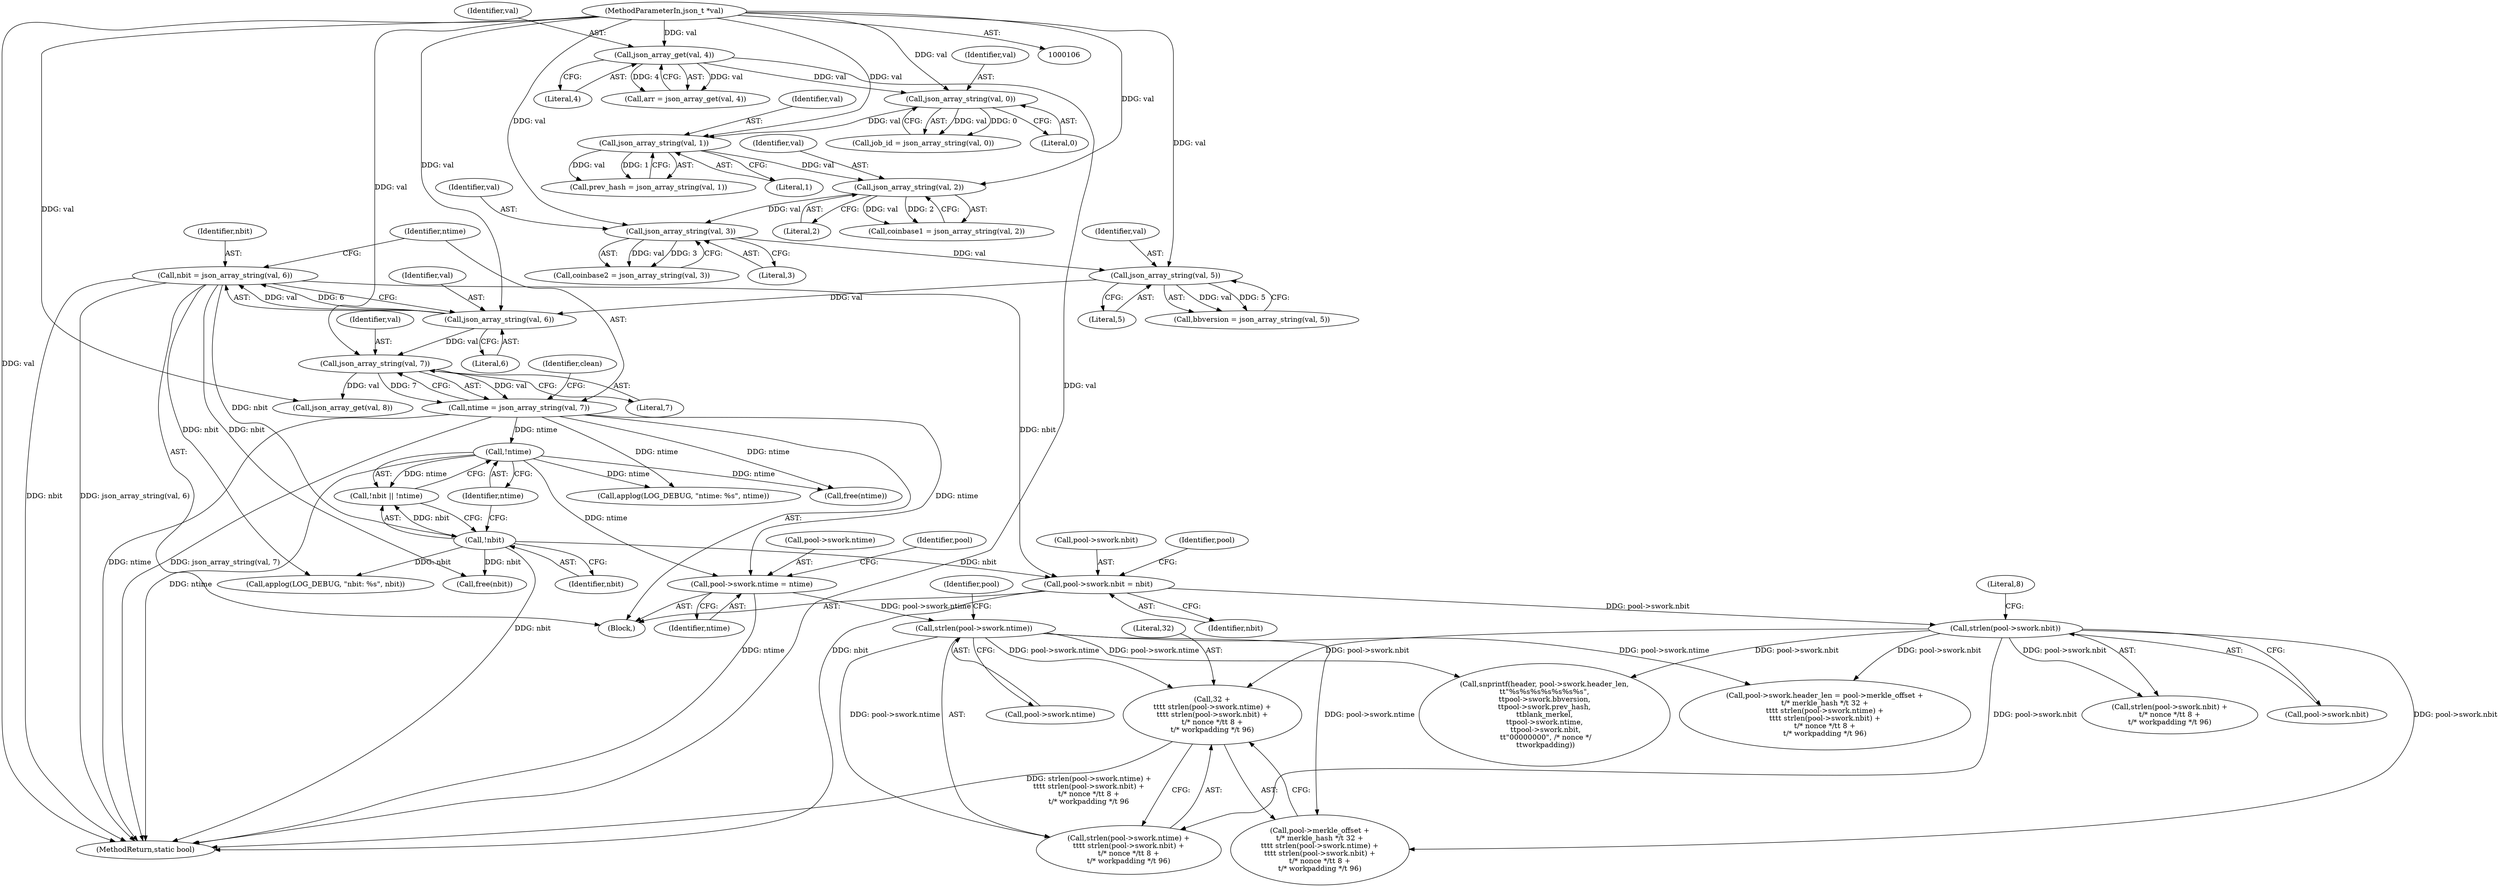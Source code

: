 digraph "0_sgminer_910c36089940e81fb85c65b8e63dcd2fac71470c@API" {
"1000495" [label="(Call,32 +\n\t\t\t\t strlen(pool->swork.ntime) +\n\t\t\t\t strlen(pool->swork.nbit) +\n\t/* nonce */\t\t 8 +\n\t/* workpadding */\t 96)"];
"1000498" [label="(Call,strlen(pool->swork.ntime))"];
"1000315" [label="(Call,pool->swork.ntime = ntime)"];
"1000208" [label="(Call,!ntime)"];
"1000178" [label="(Call,ntime = json_array_string(val, 7))"];
"1000180" [label="(Call,json_array_string(val, 7))"];
"1000175" [label="(Call,json_array_string(val, 6))"];
"1000170" [label="(Call,json_array_string(val, 5))"];
"1000165" [label="(Call,json_array_string(val, 3))"];
"1000160" [label="(Call,json_array_string(val, 2))"];
"1000155" [label="(Call,json_array_string(val, 1))"];
"1000150" [label="(Call,json_array_string(val, 0))"];
"1000133" [label="(Call,json_array_get(val, 4))"];
"1000108" [label="(MethodParameterIn,json_t *val)"];
"1000505" [label="(Call,strlen(pool->swork.nbit))"];
"1000308" [label="(Call,pool->swork.nbit = nbit)"];
"1000206" [label="(Call,!nbit)"];
"1000173" [label="(Call,nbit = json_array_string(val, 6))"];
"1000205" [label="(Call,!nbit || !ntime)"];
"1000168" [label="(Call,bbversion = json_array_string(val, 5))"];
"1000135" [label="(Literal,4)"];
"1000148" [label="(Call,job_id = json_array_string(val, 0))"];
"1000315" [label="(Call,pool->swork.ntime = ntime)"];
"1000316" [label="(Call,pool->swork.ntime)"];
"1000309" [label="(Call,pool->swork.nbit)"];
"1000512" [label="(Literal,8)"];
"1000721" [label="(Call,applog(LOG_DEBUG, \"ntime: %s\", ntime))"];
"1000175" [label="(Call,json_array_string(val, 6))"];
"1000321" [label="(Identifier,ntime)"];
"1000208" [label="(Call,!ntime)"];
"1000499" [label="(Call,pool->swork.ntime)"];
"1000182" [label="(Literal,7)"];
"1000176" [label="(Identifier,val)"];
"1000163" [label="(Call,coinbase2 = json_array_string(val, 3))"];
"1000109" [label="(Block,)"];
"1000318" [label="(Identifier,pool)"];
"1000325" [label="(Identifier,pool)"];
"1000496" [label="(Literal,32)"];
"1000485" [label="(Call,pool->swork.header_len = pool->merkle_offset +\n\t/* merkle_hash */\t 32 +\n\t\t\t\t strlen(pool->swork.ntime) +\n\t\t\t\t strlen(pool->swork.nbit) +\n\t/* nonce */\t\t 8 +\n\t/* workpadding */\t 96)"];
"1000155" [label="(Call,json_array_string(val, 1))"];
"1000508" [label="(Identifier,pool)"];
"1000179" [label="(Identifier,ntime)"];
"1000504" [label="(Call,strlen(pool->swork.nbit) +\n\t/* nonce */\t\t 8 +\n\t/* workpadding */\t 96)"];
"1000506" [label="(Call,pool->swork.nbit)"];
"1000491" [label="(Call,pool->merkle_offset +\n\t/* merkle_hash */\t 32 +\n\t\t\t\t strlen(pool->swork.ntime) +\n\t\t\t\t strlen(pool->swork.nbit) +\n\t/* nonce */\t\t 8 +\n\t/* workpadding */\t 96)"];
"1000717" [label="(Call,applog(LOG_DEBUG, \"nbit: %s\", nbit))"];
"1000551" [label="(Call,snprintf(header, pool->swork.header_len,\n\t\t\"%s%s%s%s%s%s%s\",\n\t\tpool->swork.bbversion,\n\t\tpool->swork.prev_hash,\n\t\tblank_merkel,\n\t\tpool->swork.ntime,\n \t\tpool->swork.nbit,\n \t\t\"00000000\", /* nonce */\n \t\tworkpadding))"];
"1000174" [label="(Identifier,nbit)"];
"1000108" [label="(MethodParameterIn,json_t *val)"];
"1000170" [label="(Call,json_array_string(val, 5))"];
"1000171" [label="(Identifier,val)"];
"1000237" [label="(Call,free(ntime))"];
"1000166" [label="(Identifier,val)"];
"1000152" [label="(Literal,0)"];
"1000497" [label="(Call,strlen(pool->swork.ntime) +\n\t\t\t\t strlen(pool->swork.nbit) +\n\t/* nonce */\t\t 8 +\n\t/* workpadding */\t 96)"];
"1000206" [label="(Call,!nbit)"];
"1000233" [label="(Call,free(nbit))"];
"1000209" [label="(Identifier,ntime)"];
"1000162" [label="(Literal,2)"];
"1000178" [label="(Call,ntime = json_array_string(val, 7))"];
"1000180" [label="(Call,json_array_string(val, 7))"];
"1000181" [label="(Identifier,val)"];
"1000161" [label="(Identifier,val)"];
"1000308" [label="(Call,pool->swork.nbit = nbit)"];
"1000151" [label="(Identifier,val)"];
"1000186" [label="(Call,json_array_get(val, 8))"];
"1000177" [label="(Literal,6)"];
"1000131" [label="(Call,arr = json_array_get(val, 4))"];
"1000153" [label="(Call,prev_hash = json_array_string(val, 1))"];
"1000150" [label="(Call,json_array_string(val, 0))"];
"1000160" [label="(Call,json_array_string(val, 2))"];
"1000173" [label="(Call,nbit = json_array_string(val, 6))"];
"1000165" [label="(Call,json_array_string(val, 3))"];
"1000207" [label="(Identifier,nbit)"];
"1000498" [label="(Call,strlen(pool->swork.ntime))"];
"1000505" [label="(Call,strlen(pool->swork.nbit))"];
"1000156" [label="(Identifier,val)"];
"1000495" [label="(Call,32 +\n\t\t\t\t strlen(pool->swork.ntime) +\n\t\t\t\t strlen(pool->swork.nbit) +\n\t/* nonce */\t\t 8 +\n\t/* workpadding */\t 96)"];
"1000158" [label="(Call,coinbase1 = json_array_string(val, 2))"];
"1000184" [label="(Identifier,clean)"];
"1000759" [label="(MethodReturn,static bool)"];
"1000133" [label="(Call,json_array_get(val, 4))"];
"1000167" [label="(Literal,3)"];
"1000157" [label="(Literal,1)"];
"1000134" [label="(Identifier,val)"];
"1000314" [label="(Identifier,nbit)"];
"1000172" [label="(Literal,5)"];
"1000495" -> "1000491"  [label="AST: "];
"1000495" -> "1000497"  [label="CFG: "];
"1000496" -> "1000495"  [label="AST: "];
"1000497" -> "1000495"  [label="AST: "];
"1000491" -> "1000495"  [label="CFG: "];
"1000495" -> "1000759"  [label="DDG: strlen(pool->swork.ntime) +\n\t\t\t\t strlen(pool->swork.nbit) +\n\t/* nonce */\t\t 8 +\n\t/* workpadding */\t 96"];
"1000498" -> "1000495"  [label="DDG: pool->swork.ntime"];
"1000505" -> "1000495"  [label="DDG: pool->swork.nbit"];
"1000498" -> "1000497"  [label="AST: "];
"1000498" -> "1000499"  [label="CFG: "];
"1000499" -> "1000498"  [label="AST: "];
"1000508" -> "1000498"  [label="CFG: "];
"1000498" -> "1000485"  [label="DDG: pool->swork.ntime"];
"1000498" -> "1000491"  [label="DDG: pool->swork.ntime"];
"1000498" -> "1000497"  [label="DDG: pool->swork.ntime"];
"1000315" -> "1000498"  [label="DDG: pool->swork.ntime"];
"1000498" -> "1000551"  [label="DDG: pool->swork.ntime"];
"1000315" -> "1000109"  [label="AST: "];
"1000315" -> "1000321"  [label="CFG: "];
"1000316" -> "1000315"  [label="AST: "];
"1000321" -> "1000315"  [label="AST: "];
"1000325" -> "1000315"  [label="CFG: "];
"1000315" -> "1000759"  [label="DDG: ntime"];
"1000208" -> "1000315"  [label="DDG: ntime"];
"1000178" -> "1000315"  [label="DDG: ntime"];
"1000208" -> "1000205"  [label="AST: "];
"1000208" -> "1000209"  [label="CFG: "];
"1000209" -> "1000208"  [label="AST: "];
"1000205" -> "1000208"  [label="CFG: "];
"1000208" -> "1000759"  [label="DDG: ntime"];
"1000208" -> "1000205"  [label="DDG: ntime"];
"1000178" -> "1000208"  [label="DDG: ntime"];
"1000208" -> "1000237"  [label="DDG: ntime"];
"1000208" -> "1000721"  [label="DDG: ntime"];
"1000178" -> "1000109"  [label="AST: "];
"1000178" -> "1000180"  [label="CFG: "];
"1000179" -> "1000178"  [label="AST: "];
"1000180" -> "1000178"  [label="AST: "];
"1000184" -> "1000178"  [label="CFG: "];
"1000178" -> "1000759"  [label="DDG: ntime"];
"1000178" -> "1000759"  [label="DDG: json_array_string(val, 7)"];
"1000180" -> "1000178"  [label="DDG: val"];
"1000180" -> "1000178"  [label="DDG: 7"];
"1000178" -> "1000237"  [label="DDG: ntime"];
"1000178" -> "1000721"  [label="DDG: ntime"];
"1000180" -> "1000182"  [label="CFG: "];
"1000181" -> "1000180"  [label="AST: "];
"1000182" -> "1000180"  [label="AST: "];
"1000175" -> "1000180"  [label="DDG: val"];
"1000108" -> "1000180"  [label="DDG: val"];
"1000180" -> "1000186"  [label="DDG: val"];
"1000175" -> "1000173"  [label="AST: "];
"1000175" -> "1000177"  [label="CFG: "];
"1000176" -> "1000175"  [label="AST: "];
"1000177" -> "1000175"  [label="AST: "];
"1000173" -> "1000175"  [label="CFG: "];
"1000175" -> "1000173"  [label="DDG: val"];
"1000175" -> "1000173"  [label="DDG: 6"];
"1000170" -> "1000175"  [label="DDG: val"];
"1000108" -> "1000175"  [label="DDG: val"];
"1000170" -> "1000168"  [label="AST: "];
"1000170" -> "1000172"  [label="CFG: "];
"1000171" -> "1000170"  [label="AST: "];
"1000172" -> "1000170"  [label="AST: "];
"1000168" -> "1000170"  [label="CFG: "];
"1000170" -> "1000168"  [label="DDG: val"];
"1000170" -> "1000168"  [label="DDG: 5"];
"1000165" -> "1000170"  [label="DDG: val"];
"1000108" -> "1000170"  [label="DDG: val"];
"1000165" -> "1000163"  [label="AST: "];
"1000165" -> "1000167"  [label="CFG: "];
"1000166" -> "1000165"  [label="AST: "];
"1000167" -> "1000165"  [label="AST: "];
"1000163" -> "1000165"  [label="CFG: "];
"1000165" -> "1000163"  [label="DDG: val"];
"1000165" -> "1000163"  [label="DDG: 3"];
"1000160" -> "1000165"  [label="DDG: val"];
"1000108" -> "1000165"  [label="DDG: val"];
"1000160" -> "1000158"  [label="AST: "];
"1000160" -> "1000162"  [label="CFG: "];
"1000161" -> "1000160"  [label="AST: "];
"1000162" -> "1000160"  [label="AST: "];
"1000158" -> "1000160"  [label="CFG: "];
"1000160" -> "1000158"  [label="DDG: val"];
"1000160" -> "1000158"  [label="DDG: 2"];
"1000155" -> "1000160"  [label="DDG: val"];
"1000108" -> "1000160"  [label="DDG: val"];
"1000155" -> "1000153"  [label="AST: "];
"1000155" -> "1000157"  [label="CFG: "];
"1000156" -> "1000155"  [label="AST: "];
"1000157" -> "1000155"  [label="AST: "];
"1000153" -> "1000155"  [label="CFG: "];
"1000155" -> "1000153"  [label="DDG: val"];
"1000155" -> "1000153"  [label="DDG: 1"];
"1000150" -> "1000155"  [label="DDG: val"];
"1000108" -> "1000155"  [label="DDG: val"];
"1000150" -> "1000148"  [label="AST: "];
"1000150" -> "1000152"  [label="CFG: "];
"1000151" -> "1000150"  [label="AST: "];
"1000152" -> "1000150"  [label="AST: "];
"1000148" -> "1000150"  [label="CFG: "];
"1000150" -> "1000148"  [label="DDG: val"];
"1000150" -> "1000148"  [label="DDG: 0"];
"1000133" -> "1000150"  [label="DDG: val"];
"1000108" -> "1000150"  [label="DDG: val"];
"1000133" -> "1000131"  [label="AST: "];
"1000133" -> "1000135"  [label="CFG: "];
"1000134" -> "1000133"  [label="AST: "];
"1000135" -> "1000133"  [label="AST: "];
"1000131" -> "1000133"  [label="CFG: "];
"1000133" -> "1000759"  [label="DDG: val"];
"1000133" -> "1000131"  [label="DDG: val"];
"1000133" -> "1000131"  [label="DDG: 4"];
"1000108" -> "1000133"  [label="DDG: val"];
"1000108" -> "1000106"  [label="AST: "];
"1000108" -> "1000759"  [label="DDG: val"];
"1000108" -> "1000186"  [label="DDG: val"];
"1000505" -> "1000504"  [label="AST: "];
"1000505" -> "1000506"  [label="CFG: "];
"1000506" -> "1000505"  [label="AST: "];
"1000512" -> "1000505"  [label="CFG: "];
"1000505" -> "1000485"  [label="DDG: pool->swork.nbit"];
"1000505" -> "1000491"  [label="DDG: pool->swork.nbit"];
"1000505" -> "1000497"  [label="DDG: pool->swork.nbit"];
"1000505" -> "1000504"  [label="DDG: pool->swork.nbit"];
"1000308" -> "1000505"  [label="DDG: pool->swork.nbit"];
"1000505" -> "1000551"  [label="DDG: pool->swork.nbit"];
"1000308" -> "1000109"  [label="AST: "];
"1000308" -> "1000314"  [label="CFG: "];
"1000309" -> "1000308"  [label="AST: "];
"1000314" -> "1000308"  [label="AST: "];
"1000318" -> "1000308"  [label="CFG: "];
"1000308" -> "1000759"  [label="DDG: nbit"];
"1000206" -> "1000308"  [label="DDG: nbit"];
"1000173" -> "1000308"  [label="DDG: nbit"];
"1000206" -> "1000205"  [label="AST: "];
"1000206" -> "1000207"  [label="CFG: "];
"1000207" -> "1000206"  [label="AST: "];
"1000209" -> "1000206"  [label="CFG: "];
"1000205" -> "1000206"  [label="CFG: "];
"1000206" -> "1000759"  [label="DDG: nbit"];
"1000206" -> "1000205"  [label="DDG: nbit"];
"1000173" -> "1000206"  [label="DDG: nbit"];
"1000206" -> "1000233"  [label="DDG: nbit"];
"1000206" -> "1000717"  [label="DDG: nbit"];
"1000173" -> "1000109"  [label="AST: "];
"1000174" -> "1000173"  [label="AST: "];
"1000179" -> "1000173"  [label="CFG: "];
"1000173" -> "1000759"  [label="DDG: nbit"];
"1000173" -> "1000759"  [label="DDG: json_array_string(val, 6)"];
"1000173" -> "1000233"  [label="DDG: nbit"];
"1000173" -> "1000717"  [label="DDG: nbit"];
}
